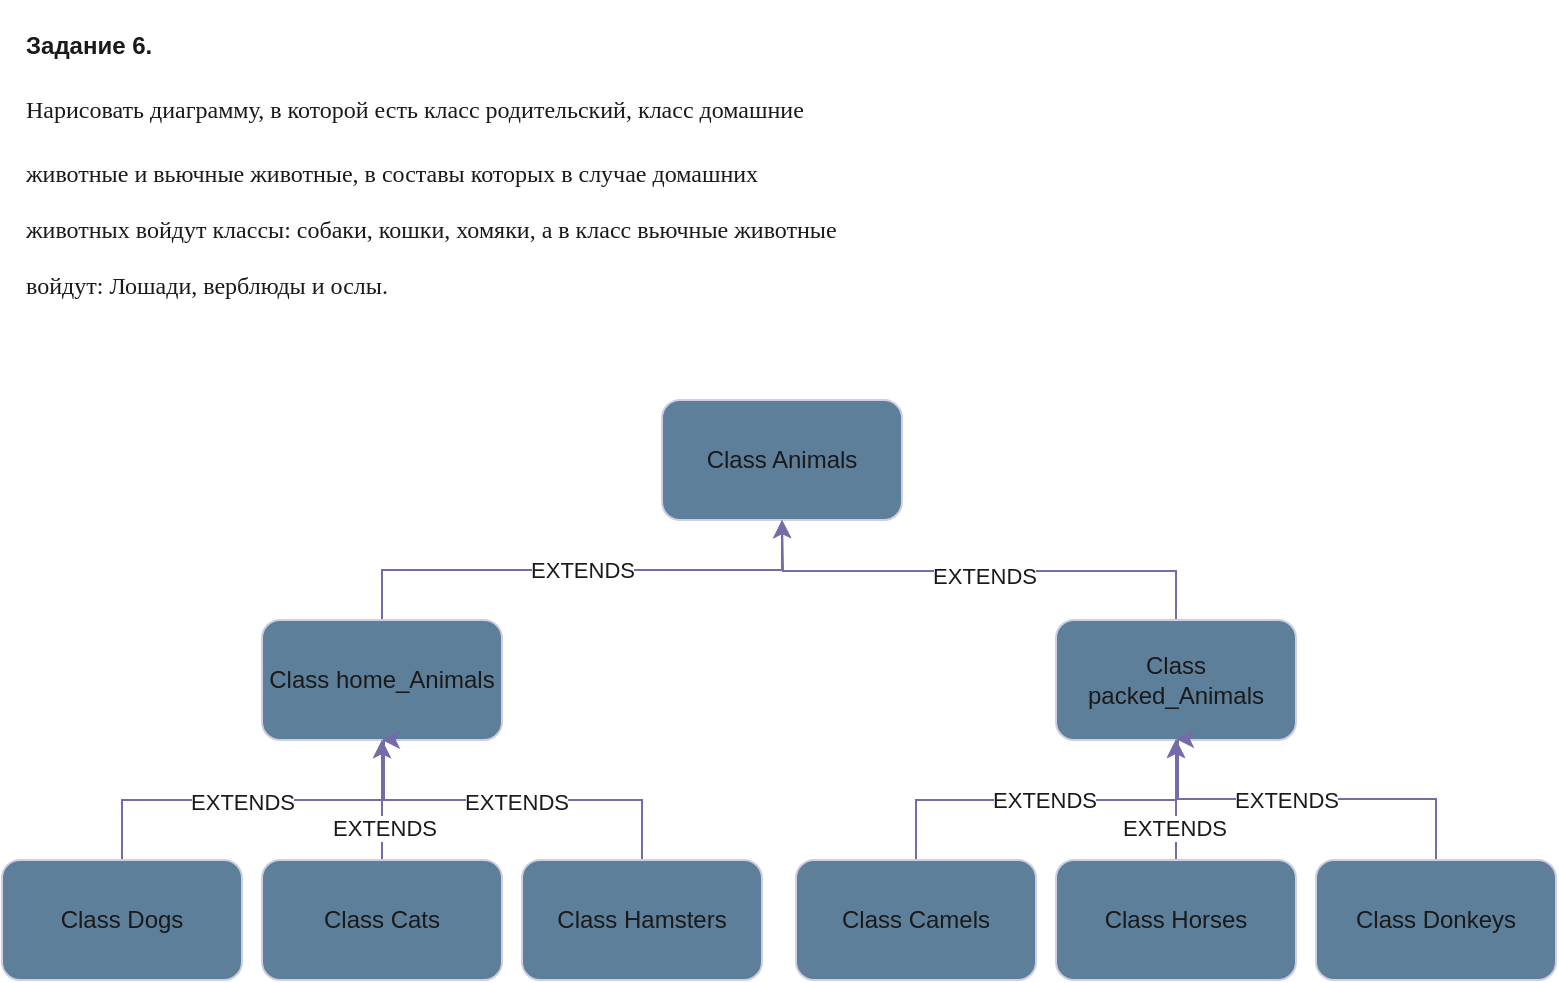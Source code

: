 <mxfile version="24.7.16">
  <diagram id="C5RBs43oDa-KdzZeNtuy" name="Page-1">
    <mxGraphModel dx="1221" dy="626" grid="1" gridSize="10" guides="1" tooltips="1" connect="1" arrows="1" fold="1" page="1" pageScale="1" pageWidth="827" pageHeight="1169" math="0" shadow="0">
      <root>
        <mxCell id="WIyWlLk6GJQsqaUBKTNV-0" />
        <mxCell id="WIyWlLk6GJQsqaUBKTNV-1" parent="WIyWlLk6GJQsqaUBKTNV-0" />
        <mxCell id="tfvDZAE2Em00AN51CjZJ-0" value="&lt;h1 style=&quot;margin-top: 0px; line-height: 100%;&quot;&gt;&lt;span style=&quot;font-size: 12px;&quot;&gt;&lt;font style=&quot;font-size: 12px;&quot; face=&quot;Helvetica&quot;&gt;Задание 6.&lt;/font&gt;&lt;/span&gt;&lt;/h1&gt;&lt;h1 style=&quot;margin-top: 0px; line-height: 0%;&quot;&gt;&lt;span style=&quot;background-color: initial; font-weight: normal; font-size: 12px;&quot;&gt;&lt;font style=&quot;font-size: 12px;&quot; face=&quot;OO3ooPz8TbEeRwA7l9tY&quot;&gt;Нарисовать диаграмму, в которой есть класс родительский, класс домашние&lt;/font&gt;&lt;/span&gt;&lt;/h1&gt;&lt;h1 style=&quot;margin-top: 0px; line-height: 100%;&quot;&gt;&lt;font face=&quot;OO3ooPz8TbEeRwA7l9tY&quot; style=&quot;font-weight: normal; font-size: 12px;&quot;&gt;животные и вьючные животные, в составы которых в случае домашних&lt;br&gt;животных войдут классы: собаки, кошки, хомяки, а в класс вьючные животные&lt;br&gt;войдут: Лошади, верблюды и ослы.&lt;/font&gt;&lt;br&gt;&lt;/h1&gt;" style="text;html=1;whiteSpace=wrap;overflow=hidden;rounded=0;labelBackgroundColor=none;fontColor=#1A1A1A;" parent="WIyWlLk6GJQsqaUBKTNV-1" vertex="1">
          <mxGeometry x="60" y="40" width="560" height="170" as="geometry" />
        </mxCell>
        <mxCell id="_p-dSsiVBQ2OlagfaE7K-0" value="Class Animals" style="rounded=1;whiteSpace=wrap;html=1;labelBackgroundColor=none;fillColor=#5D7F99;strokeColor=#D0CEE2;fontColor=#1A1A1A;" parent="WIyWlLk6GJQsqaUBKTNV-1" vertex="1">
          <mxGeometry x="380" y="240" width="120" height="60" as="geometry" />
        </mxCell>
        <mxCell id="_p-dSsiVBQ2OlagfaE7K-18" style="edgeStyle=orthogonalEdgeStyle;rounded=0;orthogonalLoop=1;jettySize=auto;html=1;exitX=0.5;exitY=0;exitDx=0;exitDy=0;entryX=0.5;entryY=1;entryDx=0;entryDy=0;labelBackgroundColor=none;strokeColor=#736CA8;fontColor=default;" parent="WIyWlLk6GJQsqaUBKTNV-1" source="_p-dSsiVBQ2OlagfaE7K-1" target="_p-dSsiVBQ2OlagfaE7K-0" edge="1">
          <mxGeometry relative="1" as="geometry" />
        </mxCell>
        <mxCell id="_p-dSsiVBQ2OlagfaE7K-20" value="EXTENDS" style="edgeLabel;html=1;align=center;verticalAlign=middle;resizable=0;points=[];strokeColor=#D0CEE2;fontColor=#1A1A1A;fillColor=#5D7F99;" parent="_p-dSsiVBQ2OlagfaE7K-18" connectable="0" vertex="1">
          <mxGeometry x="-0.116" relative="1" as="geometry">
            <mxPoint x="14" as="offset" />
          </mxGeometry>
        </mxCell>
        <mxCell id="_p-dSsiVBQ2OlagfaE7K-1" value="Class home_Animals" style="rounded=1;whiteSpace=wrap;html=1;labelBackgroundColor=none;fillColor=#5D7F99;strokeColor=#D0CEE2;fontColor=#1A1A1A;" parent="WIyWlLk6GJQsqaUBKTNV-1" vertex="1">
          <mxGeometry x="180" y="350" width="120" height="60" as="geometry" />
        </mxCell>
        <mxCell id="_p-dSsiVBQ2OlagfaE7K-19" style="edgeStyle=orthogonalEdgeStyle;rounded=0;orthogonalLoop=1;jettySize=auto;html=1;exitX=0.5;exitY=0;exitDx=0;exitDy=0;labelBackgroundColor=none;strokeColor=#736CA8;fontColor=default;" parent="WIyWlLk6GJQsqaUBKTNV-1" source="_p-dSsiVBQ2OlagfaE7K-2" edge="1">
          <mxGeometry relative="1" as="geometry">
            <mxPoint x="440" y="300" as="targetPoint" />
          </mxGeometry>
        </mxCell>
        <mxCell id="_p-dSsiVBQ2OlagfaE7K-21" value="EXTENDS" style="edgeLabel;html=1;align=center;verticalAlign=middle;resizable=0;points=[];strokeColor=#D0CEE2;fontColor=#1A1A1A;fillColor=#5D7F99;" parent="_p-dSsiVBQ2OlagfaE7K-19" connectable="0" vertex="1">
          <mxGeometry x="0.087" y="2" relative="1" as="geometry">
            <mxPoint x="13" as="offset" />
          </mxGeometry>
        </mxCell>
        <mxCell id="_p-dSsiVBQ2OlagfaE7K-2" value="Class packed_Animals" style="rounded=1;whiteSpace=wrap;html=1;labelBackgroundColor=none;fillColor=#5D7F99;strokeColor=#D0CEE2;fontColor=#1A1A1A;" parent="WIyWlLk6GJQsqaUBKTNV-1" vertex="1">
          <mxGeometry x="577" y="350" width="120" height="60" as="geometry" />
        </mxCell>
        <mxCell id="_p-dSsiVBQ2OlagfaE7K-11" style="edgeStyle=orthogonalEdgeStyle;rounded=0;orthogonalLoop=1;jettySize=auto;html=1;exitX=0.5;exitY=0;exitDx=0;exitDy=0;entryX=0.5;entryY=1;entryDx=0;entryDy=0;labelBackgroundColor=none;strokeColor=#736CA8;fontColor=default;" parent="WIyWlLk6GJQsqaUBKTNV-1" source="_p-dSsiVBQ2OlagfaE7K-3" target="_p-dSsiVBQ2OlagfaE7K-1" edge="1">
          <mxGeometry relative="1" as="geometry" />
        </mxCell>
        <mxCell id="_p-dSsiVBQ2OlagfaE7K-22" value="EXTENDS" style="edgeLabel;html=1;align=center;verticalAlign=middle;resizable=0;points=[];strokeColor=#D0CEE2;fontColor=#1A1A1A;fillColor=#5D7F99;" parent="_p-dSsiVBQ2OlagfaE7K-11" connectable="0" vertex="1">
          <mxGeometry x="-0.215" y="-1" relative="1" as="geometry">
            <mxPoint x="15" as="offset" />
          </mxGeometry>
        </mxCell>
        <mxCell id="_p-dSsiVBQ2OlagfaE7K-3" value="Class Dogs" style="rounded=1;whiteSpace=wrap;html=1;labelBackgroundColor=none;fillColor=#5D7F99;strokeColor=#D0CEE2;fontColor=#1A1A1A;" parent="WIyWlLk6GJQsqaUBKTNV-1" vertex="1">
          <mxGeometry x="50" y="470" width="120" height="60" as="geometry" />
        </mxCell>
        <mxCell id="_p-dSsiVBQ2OlagfaE7K-12" style="edgeStyle=orthogonalEdgeStyle;rounded=0;orthogonalLoop=1;jettySize=auto;html=1;exitX=0.5;exitY=0;exitDx=0;exitDy=0;entryX=0.5;entryY=1;entryDx=0;entryDy=0;labelBackgroundColor=none;strokeColor=#736CA8;fontColor=default;" parent="WIyWlLk6GJQsqaUBKTNV-1" source="_p-dSsiVBQ2OlagfaE7K-4" target="_p-dSsiVBQ2OlagfaE7K-1" edge="1">
          <mxGeometry relative="1" as="geometry">
            <mxPoint x="240" y="420" as="targetPoint" />
          </mxGeometry>
        </mxCell>
        <mxCell id="_p-dSsiVBQ2OlagfaE7K-23" value="EXTENDS" style="edgeLabel;html=1;align=center;verticalAlign=middle;resizable=0;points=[];strokeColor=#D0CEE2;fontColor=#1A1A1A;fillColor=#5D7F99;" parent="_p-dSsiVBQ2OlagfaE7K-12" connectable="0" vertex="1">
          <mxGeometry x="-0.474" y="-1" relative="1" as="geometry">
            <mxPoint as="offset" />
          </mxGeometry>
        </mxCell>
        <mxCell id="_p-dSsiVBQ2OlagfaE7K-4" value="Class Cats" style="rounded=1;whiteSpace=wrap;html=1;labelBackgroundColor=none;fillColor=#5D7F99;strokeColor=#D0CEE2;fontColor=#1A1A1A;" parent="WIyWlLk6GJQsqaUBKTNV-1" vertex="1">
          <mxGeometry x="180" y="470" width="120" height="60" as="geometry" />
        </mxCell>
        <mxCell id="_p-dSsiVBQ2OlagfaE7K-13" style="edgeStyle=orthogonalEdgeStyle;rounded=0;orthogonalLoop=1;jettySize=auto;html=1;exitX=0.5;exitY=0;exitDx=0;exitDy=0;labelBackgroundColor=none;strokeColor=#736CA8;fontColor=default;" parent="WIyWlLk6GJQsqaUBKTNV-1" source="_p-dSsiVBQ2OlagfaE7K-5" edge="1">
          <mxGeometry relative="1" as="geometry">
            <mxPoint x="240" y="410" as="targetPoint" />
            <Array as="points">
              <mxPoint x="370" y="440" />
              <mxPoint x="241" y="440" />
            </Array>
          </mxGeometry>
        </mxCell>
        <mxCell id="_p-dSsiVBQ2OlagfaE7K-24" value="EXTENDS" style="edgeLabel;html=1;align=center;verticalAlign=middle;resizable=0;points=[];strokeColor=#D0CEE2;fontColor=#1A1A1A;fillColor=#5D7F99;" parent="_p-dSsiVBQ2OlagfaE7K-13" connectable="0" vertex="1">
          <mxGeometry x="-0.022" y="1" relative="1" as="geometry">
            <mxPoint as="offset" />
          </mxGeometry>
        </mxCell>
        <mxCell id="_p-dSsiVBQ2OlagfaE7K-5" value="Class Hamsters" style="rounded=1;whiteSpace=wrap;html=1;labelBackgroundColor=none;fillColor=#5D7F99;strokeColor=#D0CEE2;fontColor=#1A1A1A;" parent="WIyWlLk6GJQsqaUBKTNV-1" vertex="1">
          <mxGeometry x="310" y="470" width="120" height="60" as="geometry" />
        </mxCell>
        <mxCell id="_p-dSsiVBQ2OlagfaE7K-17" style="edgeStyle=orthogonalEdgeStyle;rounded=0;orthogonalLoop=1;jettySize=auto;html=1;exitX=0.5;exitY=0;exitDx=0;exitDy=0;entryX=0.5;entryY=1;entryDx=0;entryDy=0;labelBackgroundColor=none;strokeColor=#736CA8;fontColor=default;" parent="WIyWlLk6GJQsqaUBKTNV-1" source="_p-dSsiVBQ2OlagfaE7K-7" target="_p-dSsiVBQ2OlagfaE7K-2" edge="1">
          <mxGeometry relative="1" as="geometry" />
        </mxCell>
        <mxCell id="_p-dSsiVBQ2OlagfaE7K-25" value="EXTENDS" style="edgeLabel;html=1;align=center;verticalAlign=middle;resizable=0;points=[];strokeColor=#D0CEE2;fontColor=#1A1A1A;fillColor=#5D7F99;" parent="_p-dSsiVBQ2OlagfaE7K-17" connectable="0" vertex="1">
          <mxGeometry x="-0.015" relative="1" as="geometry">
            <mxPoint as="offset" />
          </mxGeometry>
        </mxCell>
        <mxCell id="_p-dSsiVBQ2OlagfaE7K-7" value="Class Camels" style="rounded=1;whiteSpace=wrap;html=1;labelBackgroundColor=none;fillColor=#5D7F99;strokeColor=#D0CEE2;fontColor=#1A1A1A;" parent="WIyWlLk6GJQsqaUBKTNV-1" vertex="1">
          <mxGeometry x="447" y="470" width="120" height="60" as="geometry" />
        </mxCell>
        <mxCell id="_p-dSsiVBQ2OlagfaE7K-8" value="Class Horses" style="rounded=1;whiteSpace=wrap;html=1;labelBackgroundColor=none;fillColor=#5D7F99;strokeColor=#D0CEE2;fontColor=#1A1A1A;" parent="WIyWlLk6GJQsqaUBKTNV-1" vertex="1">
          <mxGeometry x="577" y="470" width="120" height="60" as="geometry" />
        </mxCell>
        <mxCell id="_p-dSsiVBQ2OlagfaE7K-9" value="Class Donkeys" style="rounded=1;whiteSpace=wrap;html=1;labelBackgroundColor=none;fillColor=#5D7F99;strokeColor=#D0CEE2;fontColor=#1A1A1A;" parent="WIyWlLk6GJQsqaUBKTNV-1" vertex="1">
          <mxGeometry x="707" y="470" width="120" height="60" as="geometry" />
        </mxCell>
        <mxCell id="_p-dSsiVBQ2OlagfaE7K-15" style="edgeStyle=orthogonalEdgeStyle;rounded=0;orthogonalLoop=1;jettySize=auto;html=1;exitX=0.5;exitY=0;exitDx=0;exitDy=0;entryX=0.5;entryY=1;entryDx=0;entryDy=0;labelBackgroundColor=none;strokeColor=#736CA8;fontColor=default;" parent="WIyWlLk6GJQsqaUBKTNV-1" edge="1">
          <mxGeometry relative="1" as="geometry">
            <mxPoint x="637" y="409.5" as="targetPoint" />
            <mxPoint x="637" y="469.5" as="sourcePoint" />
          </mxGeometry>
        </mxCell>
        <mxCell id="_p-dSsiVBQ2OlagfaE7K-26" value="EXTENDS" style="edgeLabel;html=1;align=center;verticalAlign=middle;resizable=0;points=[];strokeColor=#D0CEE2;fontColor=#1A1A1A;fillColor=#5D7F99;" parent="_p-dSsiVBQ2OlagfaE7K-15" connectable="0" vertex="1">
          <mxGeometry x="-0.491" y="1" relative="1" as="geometry">
            <mxPoint as="offset" />
          </mxGeometry>
        </mxCell>
        <mxCell id="_p-dSsiVBQ2OlagfaE7K-16" style="edgeStyle=orthogonalEdgeStyle;rounded=0;orthogonalLoop=1;jettySize=auto;html=1;exitX=0.5;exitY=0;exitDx=0;exitDy=0;labelBackgroundColor=none;strokeColor=#736CA8;fontColor=default;" parent="WIyWlLk6GJQsqaUBKTNV-1" edge="1">
          <mxGeometry relative="1" as="geometry">
            <mxPoint x="637" y="409.5" as="targetPoint" />
            <mxPoint x="767" y="469.5" as="sourcePoint" />
            <Array as="points">
              <mxPoint x="767" y="439.5" />
              <mxPoint x="638" y="439.5" />
            </Array>
          </mxGeometry>
        </mxCell>
        <mxCell id="_p-dSsiVBQ2OlagfaE7K-27" value="EXTENDS" style="edgeLabel;html=1;align=center;verticalAlign=middle;resizable=0;points=[];strokeColor=#D0CEE2;fontColor=#1A1A1A;fillColor=#5D7F99;" parent="_p-dSsiVBQ2OlagfaE7K-16" connectable="0" vertex="1">
          <mxGeometry x="0.105" relative="1" as="geometry">
            <mxPoint as="offset" />
          </mxGeometry>
        </mxCell>
      </root>
    </mxGraphModel>
  </diagram>
</mxfile>
